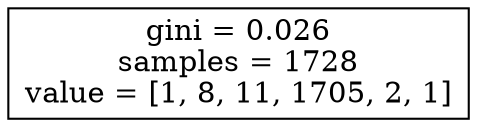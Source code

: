 digraph Tree {
node [shape=box] ;
0 [label="gini = 0.026\nsamples = 1728\nvalue = [1, 8, 11, 1705, 2, 1]"] ;
}